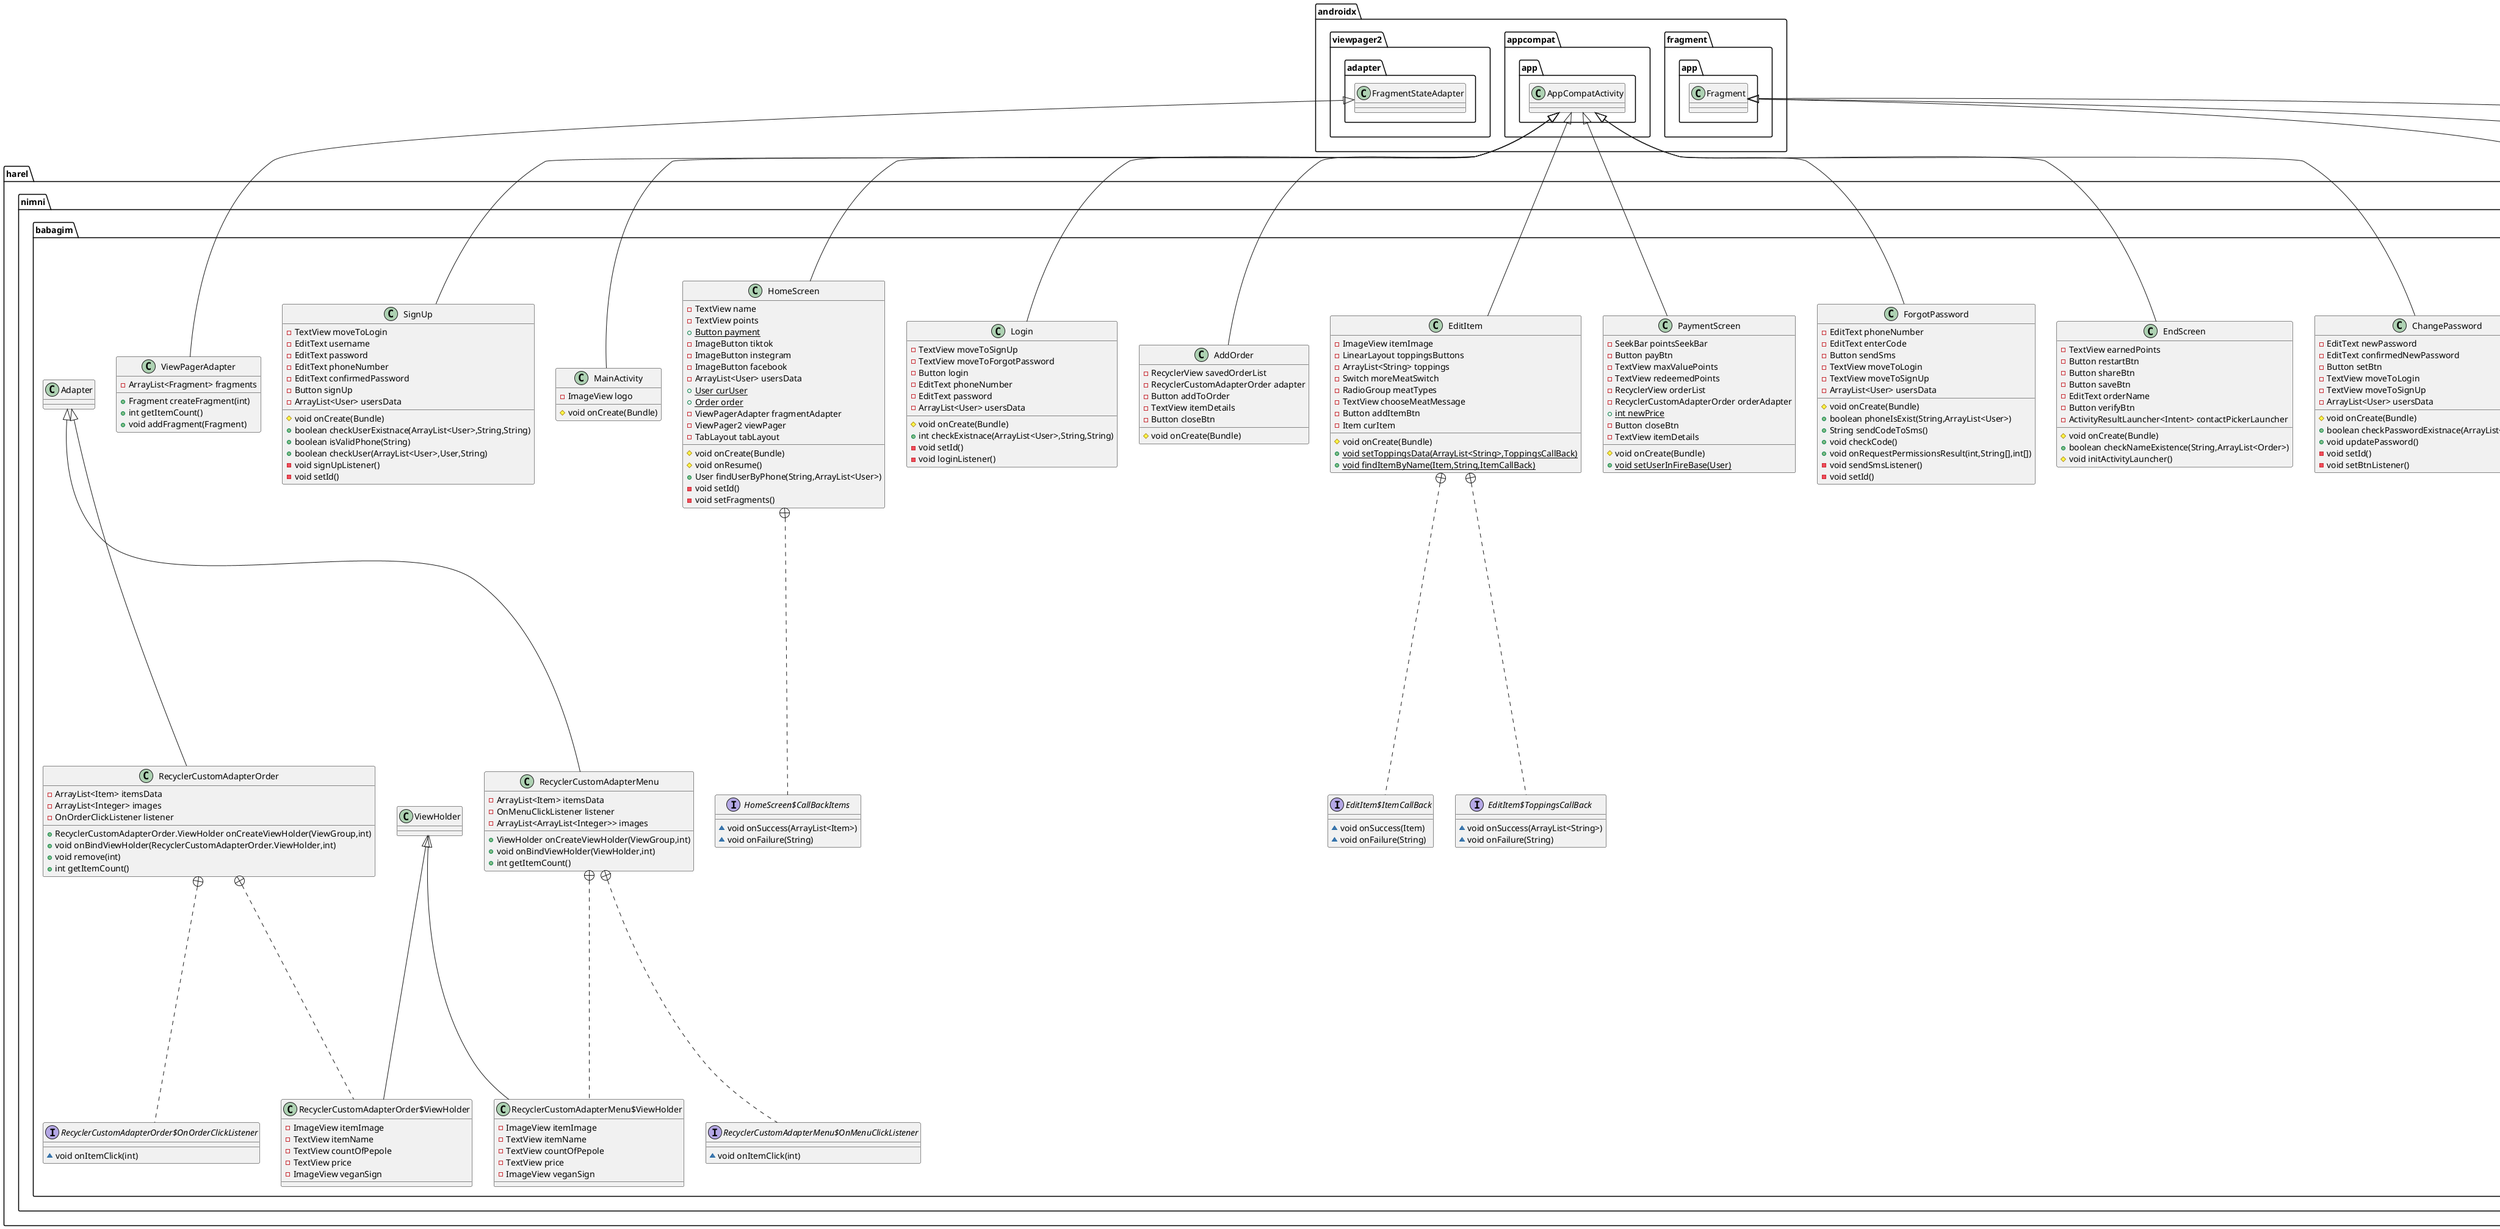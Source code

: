 @startuml
class harel.nimni.babagim.HomeFragment {
- ArrayList<Item> shawarmaData
- RecyclerView shawarmaList
- ArrayList<Item> falafelData
- RecyclerView falafelList
- ArrayList<Item> grillData
- RecyclerView grillList
- ArrayList<Item> dealsData
- RecyclerView dealsList
- ArrayList<Item> sidesData
- RecyclerView sidesList
- ArrayList<Item> drinksData
- RecyclerView drinksList
- RecyclerCustomAdapterMenu RecyclerAdapter
+ void onCreate(Bundle)
+ View onCreateView(LayoutInflater,ViewGroup,Bundle)
+ void onViewCreated(View,Bundle)
+ void createList(ArrayList<Item>,DatabaseReference,String,HomeScreen.CallBackItems)
- void shawarmaListListener()
- void falafelListListener()
- void grillListListener()
- void dealsListListener()
- void sidesListListener()
- void drinksListListener()
}


class harel.nimni.babagim.MainActivity {
- ImageView logo
# void onCreate(Bundle)
}


class harel.nimni.babagim.SignUp {
- TextView moveToLogin
- EditText username
- EditText password
- EditText phoneNumber
- EditText confirmedPassword
- Button signUp
- ArrayList<User> usersData
# void onCreate(Bundle)
+ boolean checkUserExistnace(ArrayList<User>,String,String)
+ boolean isValidPhone(String)
+ boolean checkUser(ArrayList<User>,User,String)
- void signUpListener()
- void setId()
}


class harel.nimni.babagim.ChangePassword {
- EditText newPassword
- EditText confirmedNewPassword
- Button setBtn
- TextView moveToLogin
- TextView moveToSignUp
- ArrayList<User> usersData
# void onCreate(Bundle)
+ boolean checkPasswordExistnace(ArrayList<User>,String)
+ void updatePassword()
- void setId()
- void setBtnListener()
}


class harel.nimni.babagim.EndScreen {
- TextView earnedPoints
- Button restartBtn
- Button shareBtn
- Button saveBtn
- EditText orderName
- Button verifyBtn
- ActivityResultLauncher<Intent> contactPickerLauncher
# void onCreate(Bundle)
+ boolean checkNameExistence(String,ArrayList<Order>)
# void initActivityLauncher()
}


class harel.nimni.babagim.User {
- String username
- String password
- String phoneNumber
- int points
- ArrayList<Order> savedOrders
+ String getUsername()
+ void setUsername(String)
+ String getPassword()
+ void setPassword(String)
+ String getPhoneNumber()
+ void setPhoneNumber(String)
+ int getPoints()
+ void setPoints(int)
+ void addPoints(int)
+ void removePoints(int)
+ ArrayList<Order> getSavedOrders()
+ void addOrder(Order)
+ String toString()
}


class harel.nimni.babagim.ForgotPassword {
- EditText phoneNumber
- EditText enterCode
- Button sendSms
- TextView moveToLogin
- TextView moveToSignUp
- ArrayList<User> usersData
# void onCreate(Bundle)
+ boolean phoneIsExist(String,ArrayList<User>)
+ String sendCodeToSms()
+ void checkCode()
+ void onRequestPermissionsResult(int,String[],int[])
- void sendSmsListener()
- void setId()
}


class harel.nimni.babagim.PaymentScreen {
- SeekBar pointsSeekBar
- Button payBtn
- TextView maxValuePoints
- TextView redeemedPoints
- RecyclerView orderList
- RecyclerCustomAdapterOrder orderAdapter
+ {static} int newPrice
- Button closeBtn
- TextView itemDetails
# void onCreate(Bundle)
+ {static} void setUserInFireBase(User)
}


class harel.nimni.babagim.EditItem {
- ImageView itemImage
- LinearLayout toppingsButtons
- ArrayList<String> toppings
- Switch moreMeatSwitch
- RadioGroup meatTypes
- TextView chooseMeatMessage
- Button addItemBtn
- Item curItem
# void onCreate(Bundle)
+ {static} void setToppingsData(ArrayList<String>,ToppingsCallBack)
+ {static} void findItemByName(Item,String,ItemCallBack)
}


interface harel.nimni.babagim.EditItem$ToppingsCallBack {
~ void onSuccess(ArrayList<String>)
~ void onFailure(String)
}

interface harel.nimni.babagim.EditItem$ItemCallBack {
~ void onSuccess(Item)
~ void onFailure(String)
}

class harel.nimni.babagim.AddOrder {
- RecyclerView savedOrderList
- RecyclerCustomAdapterOrder adapter
- Button addToOrder
- TextView itemDetails
- Button closeBtn
# void onCreate(Bundle)
}


class harel.nimni.babagim.RecyclerCustomAdapterMenu {
- ArrayList<Item> itemsData
- OnMenuClickListener listener
- ArrayList<ArrayList<Integer>> images
+ ViewHolder onCreateViewHolder(ViewGroup,int)
+ void onBindViewHolder(ViewHolder,int)
+ int getItemCount()
}


interface harel.nimni.babagim.RecyclerCustomAdapterMenu$OnMenuClickListener {
~ void onItemClick(int)
}

class harel.nimni.babagim.RecyclerCustomAdapterMenu$ViewHolder {
- ImageView itemImage
- TextView itemName
- TextView countOfPepole
- TextView price
- ImageView veganSign
}

class harel.nimni.babagim.Order {
- ArrayList<Item> userItems
- ArrayList<Integer> orderImages
- String orderName
+ ArrayList<Item> getUserItems()
+ Item getItem(int)
+ void addItem(Item)
+ int getSize()
+ ArrayList<Integer> getOrderImages()
+ void setOrderImages(ArrayList<Integer>)
+ String getOrderName()
+ void setOrderName(String)
+ void addImage(int)
+ int calcPrice()
+ void removeItem(int)
- String checkMeatType(int)
+ String toString()
}


class harel.nimni.babagim.HomeScreen {
- TextView name
- TextView points
+ {static} Button payment
- ImageButton tiktok
- ImageButton instegram
- ImageButton facebook
- ArrayList<User> usersData
+ {static} User curUser
+ {static} Order order
- ViewPagerAdapter fragmentAdapter
- ViewPager2 viewPager
- TabLayout tabLayout
# void onCreate(Bundle)
# void onResume()
+ User findUserByPhone(String,ArrayList<User>)
- void setId()
- void setFragments()
}


interface harel.nimni.babagim.HomeScreen$CallBackItems {
~ void onSuccess(ArrayList<Item>)
~ void onFailure(String)
}

class harel.nimni.babagim.ViewPagerAdapter {
- ArrayList<Fragment> fragments
+ Fragment createFragment(int)
+ int getItemCount()
+ void addFragment(Fragment)
}


class harel.nimni.babagim.Item {
- String name
- ArrayList<String> toppings
- int countOfPepole
- int price
- boolean isVeggie
- boolean moreMeat
- boolean chicken
- boolean veal
- boolean hodu
- boolean mix
- String type
~ int vealPrice
~ int hoduPrice
~ int mixPrice
~ int moreMeatPrice
+ String getName()
+ void setName(String)
+ String getTop(int)
+ ArrayList<String> getToppings()
+ void addTopping(String)
+ int getCountOfPepole()
+ void setCountOfPepole(int)
+ int getPrice()
+ void setPrice(int)
+ boolean isVeggie()
+ void setVeggie(boolean)
+ boolean isMoreMeat()
+ void setMoreMeat(boolean)
+ boolean isChicken()
+ void setChicken(boolean)
+ boolean isVeal()
+ void setVeal(boolean)
+ boolean isHodu()
+ void setHodu(boolean)
+ boolean isMix()
+ void setMix(boolean)
+ String getType()
+ void setType(String)
+ String toString()
}


class harel.nimni.babagim.OrdersFragment {
- ListView savedOrdersList
- ArrayList<String> ordersName
- TextView emptyMessage
+ void onCreate(Bundle)
+ View onCreateView(LayoutInflater,ViewGroup,Bundle)
+ void onViewCreated(View,Bundle)
}


class harel.nimni.babagim.PersonalizeFragment {
- Spinner countOfPepoleInOrder
- String[] options
- SeekBar pricePerPerson
- TextView chosenPrice
- ArrayList<Item> filteredItems
- ArrayList<Integer> filteredImages
- Button generateBtn
- CheckBox veganOption
- CheckBox sharingOption
- RecyclerView filteredList
- ArrayList<Item> menu
+ void onCreate(Bundle)
+ View onCreateView(LayoutInflater,ViewGroup,Bundle)
+ void onViewCreated(View,Bundle)
- void generateBtnListener()
+ void insertMenuData(ArrayList<Item>,HomeScreen.CallBackItems)
+ void filterData(ArrayList<Item>,ArrayList<Item>,ArrayList<Integer>,Boolean,Boolean,int,int)
+ int findImage(String,int)
}


class harel.nimni.babagim.Login {
- TextView moveToSignUp
- TextView moveToForgotPassword
- Button login
- EditText phoneNumber
- EditText password
- ArrayList<User> usersData
# void onCreate(Bundle)
+ int checkExistnace(ArrayList<User>,String,String)
- void setId()
- void loginListener()
}


class harel.nimni.babagim.RecyclerCustomAdapterOrder {
- ArrayList<Item> itemsData
- ArrayList<Integer> images
- OnOrderClickListener listener
+ RecyclerCustomAdapterOrder.ViewHolder onCreateViewHolder(ViewGroup,int)
+ void onBindViewHolder(RecyclerCustomAdapterOrder.ViewHolder,int)
+ void remove(int)
+ int getItemCount()
}


interface harel.nimni.babagim.RecyclerCustomAdapterOrder$OnOrderClickListener {
~ void onItemClick(int)
}

class harel.nimni.babagim.RecyclerCustomAdapterOrder$ViewHolder {
- ImageView itemImage
- TextView itemName
- TextView countOfPepole
- TextView price
- ImageView veganSign
}



androidx.fragment.app.Fragment <|-- harel.nimni.babagim.HomeFragment
androidx.appcompat.app.AppCompatActivity <|-- harel.nimni.babagim.MainActivity
androidx.appcompat.app.AppCompatActivity <|-- harel.nimni.babagim.SignUp
androidx.appcompat.app.AppCompatActivity <|-- harel.nimni.babagim.ChangePassword
androidx.appcompat.app.AppCompatActivity <|-- harel.nimni.babagim.EndScreen
androidx.appcompat.app.AppCompatActivity <|-- harel.nimni.babagim.ForgotPassword
androidx.appcompat.app.AppCompatActivity <|-- harel.nimni.babagim.PaymentScreen
androidx.appcompat.app.AppCompatActivity <|-- harel.nimni.babagim.EditItem
harel.nimni.babagim.EditItem +.. harel.nimni.babagim.EditItem$ToppingsCallBack
harel.nimni.babagim.EditItem +.. harel.nimni.babagim.EditItem$ItemCallBack
androidx.appcompat.app.AppCompatActivity <|-- harel.nimni.babagim.AddOrder
harel.nimni.babagim.Adapter <|-- harel.nimni.babagim.RecyclerCustomAdapterMenu
harel.nimni.babagim.RecyclerCustomAdapterMenu +.. harel.nimni.babagim.RecyclerCustomAdapterMenu$OnMenuClickListener
harel.nimni.babagim.RecyclerCustomAdapterMenu +.. harel.nimni.babagim.RecyclerCustomAdapterMenu$ViewHolder
harel.nimni.babagim.ViewHolder <|-- harel.nimni.babagim.RecyclerCustomAdapterMenu$ViewHolder
androidx.appcompat.app.AppCompatActivity <|-- harel.nimni.babagim.HomeScreen
harel.nimni.babagim.HomeScreen +.. harel.nimni.babagim.HomeScreen$CallBackItems
androidx.viewpager2.adapter.FragmentStateAdapter <|-- harel.nimni.babagim.ViewPagerAdapter
androidx.fragment.app.Fragment <|-- harel.nimni.babagim.OrdersFragment
androidx.fragment.app.Fragment <|-- harel.nimni.babagim.PersonalizeFragment
androidx.appcompat.app.AppCompatActivity <|-- harel.nimni.babagim.Login
harel.nimni.babagim.Adapter <|-- harel.nimni.babagim.RecyclerCustomAdapterOrder
harel.nimni.babagim.RecyclerCustomAdapterOrder +.. harel.nimni.babagim.RecyclerCustomAdapterOrder$OnOrderClickListener
harel.nimni.babagim.RecyclerCustomAdapterOrder +.. harel.nimni.babagim.RecyclerCustomAdapterOrder$ViewHolder
harel.nimni.babagim.ViewHolder <|-- harel.nimni.babagim.RecyclerCustomAdapterOrder$ViewHolder
@enduml